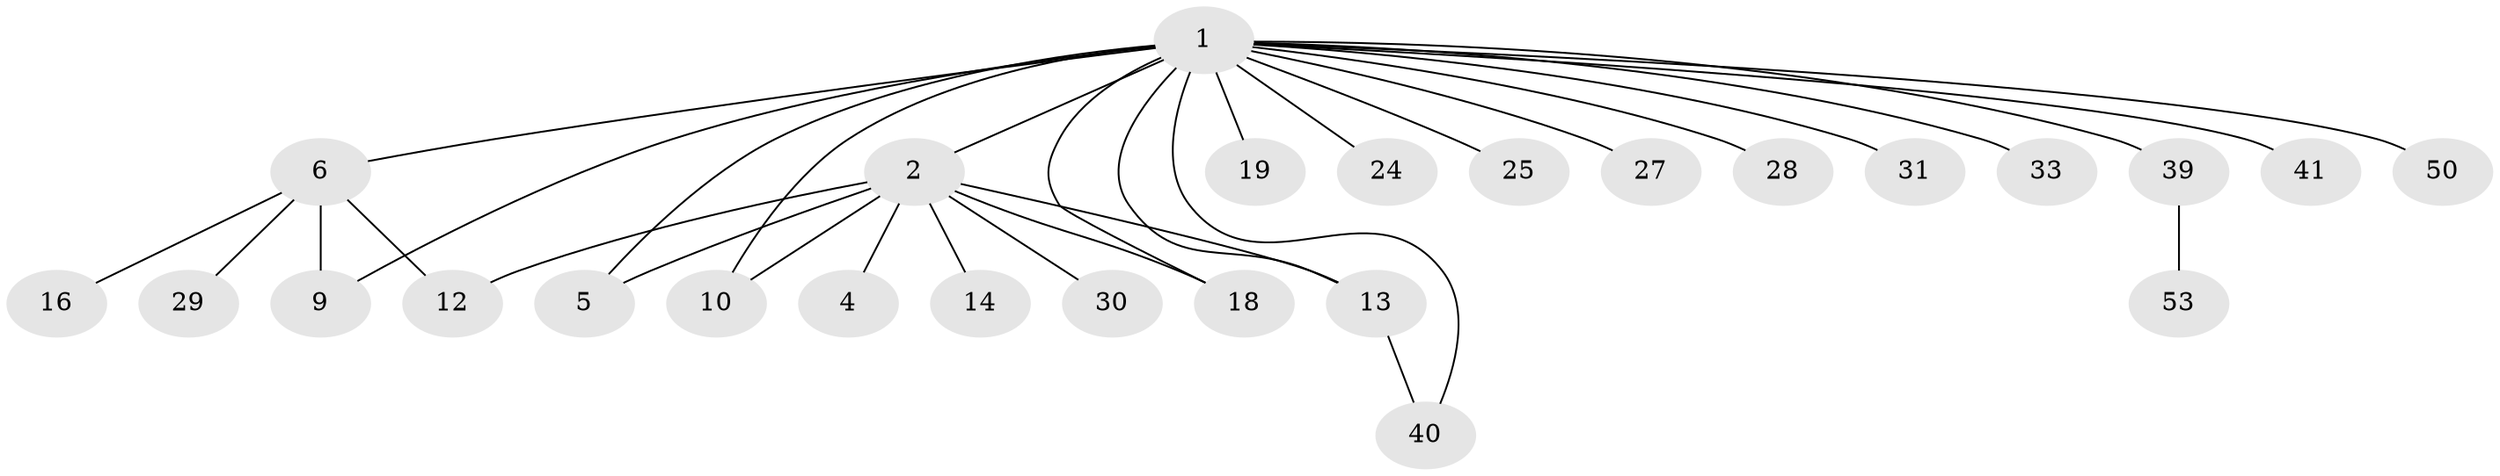 // original degree distribution, {19: 0.018867924528301886, 12: 0.018867924528301886, 1: 0.41509433962264153, 3: 0.09433962264150944, 4: 0.09433962264150944, 2: 0.32075471698113206, 11: 0.018867924528301886, 5: 0.018867924528301886}
// Generated by graph-tools (version 1.1) at 2025/14/03/09/25 04:14:47]
// undirected, 26 vertices, 32 edges
graph export_dot {
graph [start="1"]
  node [color=gray90,style=filled];
  1 [super="+8+7+3+17"];
  2;
  4;
  5 [super="+22"];
  6 [super="+35+20+11"];
  9 [super="+45+23+15"];
  10;
  12 [super="+34"];
  13 [super="+42"];
  14 [super="+21"];
  16;
  18 [super="+49"];
  19 [super="+44+26"];
  24 [super="+46"];
  25;
  27;
  28;
  29;
  30;
  31;
  33;
  39 [super="+52"];
  40 [super="+47"];
  41;
  50;
  53;
  1 -- 2 [weight=3];
  1 -- 6;
  1 -- 9 [weight=2];
  1 -- 19 [weight=2];
  1 -- 24 [weight=2];
  1 -- 27;
  1 -- 28;
  1 -- 31;
  1 -- 39;
  1 -- 40;
  1 -- 41;
  1 -- 50 [weight=2];
  1 -- 13 [weight=2];
  1 -- 33;
  1 -- 5 [weight=2];
  1 -- 25;
  1 -- 18;
  1 -- 10;
  2 -- 4;
  2 -- 5;
  2 -- 10;
  2 -- 12 [weight=2];
  2 -- 13;
  2 -- 14;
  2 -- 18;
  2 -- 30;
  6 -- 12;
  6 -- 16;
  6 -- 9;
  6 -- 29;
  13 -- 40;
  39 -- 53;
}
